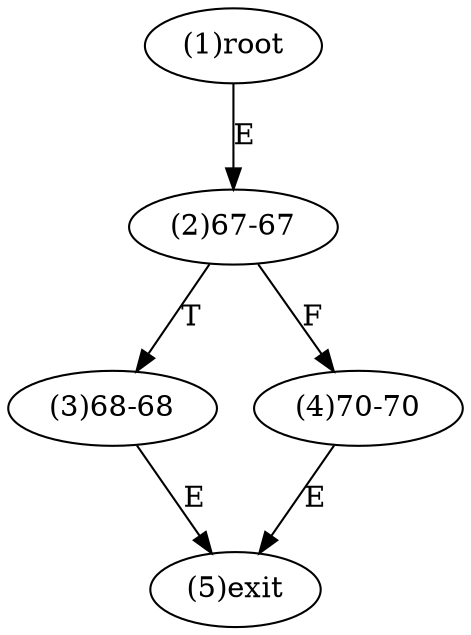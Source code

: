 digraph "" { 
1[ label="(1)root"];
2[ label="(2)67-67"];
3[ label="(3)68-68"];
4[ label="(4)70-70"];
5[ label="(5)exit"];
1->2[ label="E"];
2->4[ label="F"];
2->3[ label="T"];
3->5[ label="E"];
4->5[ label="E"];
}